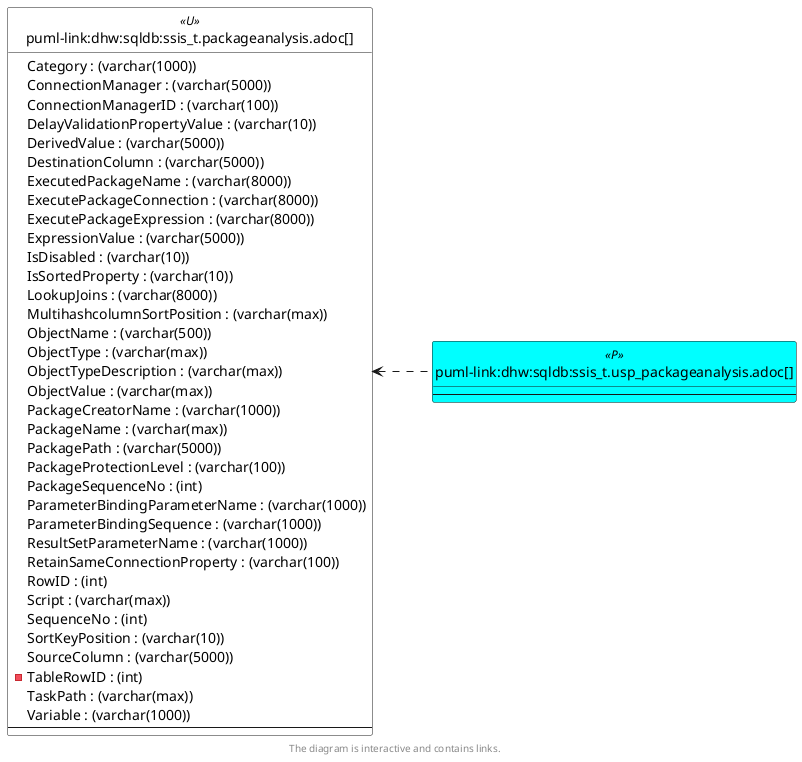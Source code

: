 @startuml
left to right direction
'top to bottom direction
hide circle
'avoide "." issues:
set namespaceSeparator none


skinparam class {
  BackgroundColor White
  BackgroundColor<<FN>> Yellow
  BackgroundColor<<FS>> Yellow
  BackgroundColor<<FT>> LightGray
  BackgroundColor<<IF>> Yellow
  BackgroundColor<<IS>> Yellow
  BackgroundColor<<P>> Aqua
  BackgroundColor<<PC>> Aqua
  BackgroundColor<<SN>> Yellow
  BackgroundColor<<SO>> SlateBlue
  BackgroundColor<<TF>> LightGray
  BackgroundColor<<TR>> Tomato
  BackgroundColor<<U>> White
  BackgroundColor<<V>> WhiteSmoke
  BackgroundColor<<X>> Aqua
  BackgroundColor<<external>> AliceBlue
}


entity "puml-link:dhw:sqldb:ssis_t.packageanalysis.adoc[]" as ssis_t.PackageAnalysis << U >> {
  Category : (varchar(1000))
  ConnectionManager : (varchar(5000))
  ConnectionManagerID : (varchar(100))
  DelayValidationPropertyValue : (varchar(10))
  DerivedValue : (varchar(5000))
  DestinationColumn : (varchar(5000))
  ExecutedPackageName : (varchar(8000))
  ExecutePackageConnection : (varchar(8000))
  ExecutePackageExpression : (varchar(8000))
  ExpressionValue : (varchar(5000))
  IsDisabled : (varchar(10))
  IsSortedProperty : (varchar(10))
  LookupJoins : (varchar(8000))
  MultihashcolumnSortPosition : (varchar(max))
  ObjectName : (varchar(500))
  ObjectType : (varchar(max))
  ObjectTypeDescription : (varchar(max))
  ObjectValue : (varchar(max))
  PackageCreatorName : (varchar(1000))
  PackageName : (varchar(max))
  PackagePath : (varchar(5000))
  PackageProtectionLevel : (varchar(100))
  PackageSequenceNo : (int)
  ParameterBindingParameterName : (varchar(1000))
  ParameterBindingSequence : (varchar(1000))
  ResultSetParameterName : (varchar(1000))
  RetainSameConnectionProperty : (varchar(100))
  RowID : (int)
  Script : (varchar(max))
  SequenceNo : (int)
  SortKeyPosition : (varchar(10))
  SourceColumn : (varchar(5000))
  - TableRowID : (int)
  TaskPath : (varchar(max))
  Variable : (varchar(1000))
  --
}

entity "puml-link:dhw:sqldb:ssis_t.usp_packageanalysis.adoc[]" as ssis_t.usp_PackageAnalysis << P >> {
  --
}

ssis_t.PackageAnalysis <.. ssis_t.usp_PackageAnalysis
footer The diagram is interactive and contains links.
@enduml

